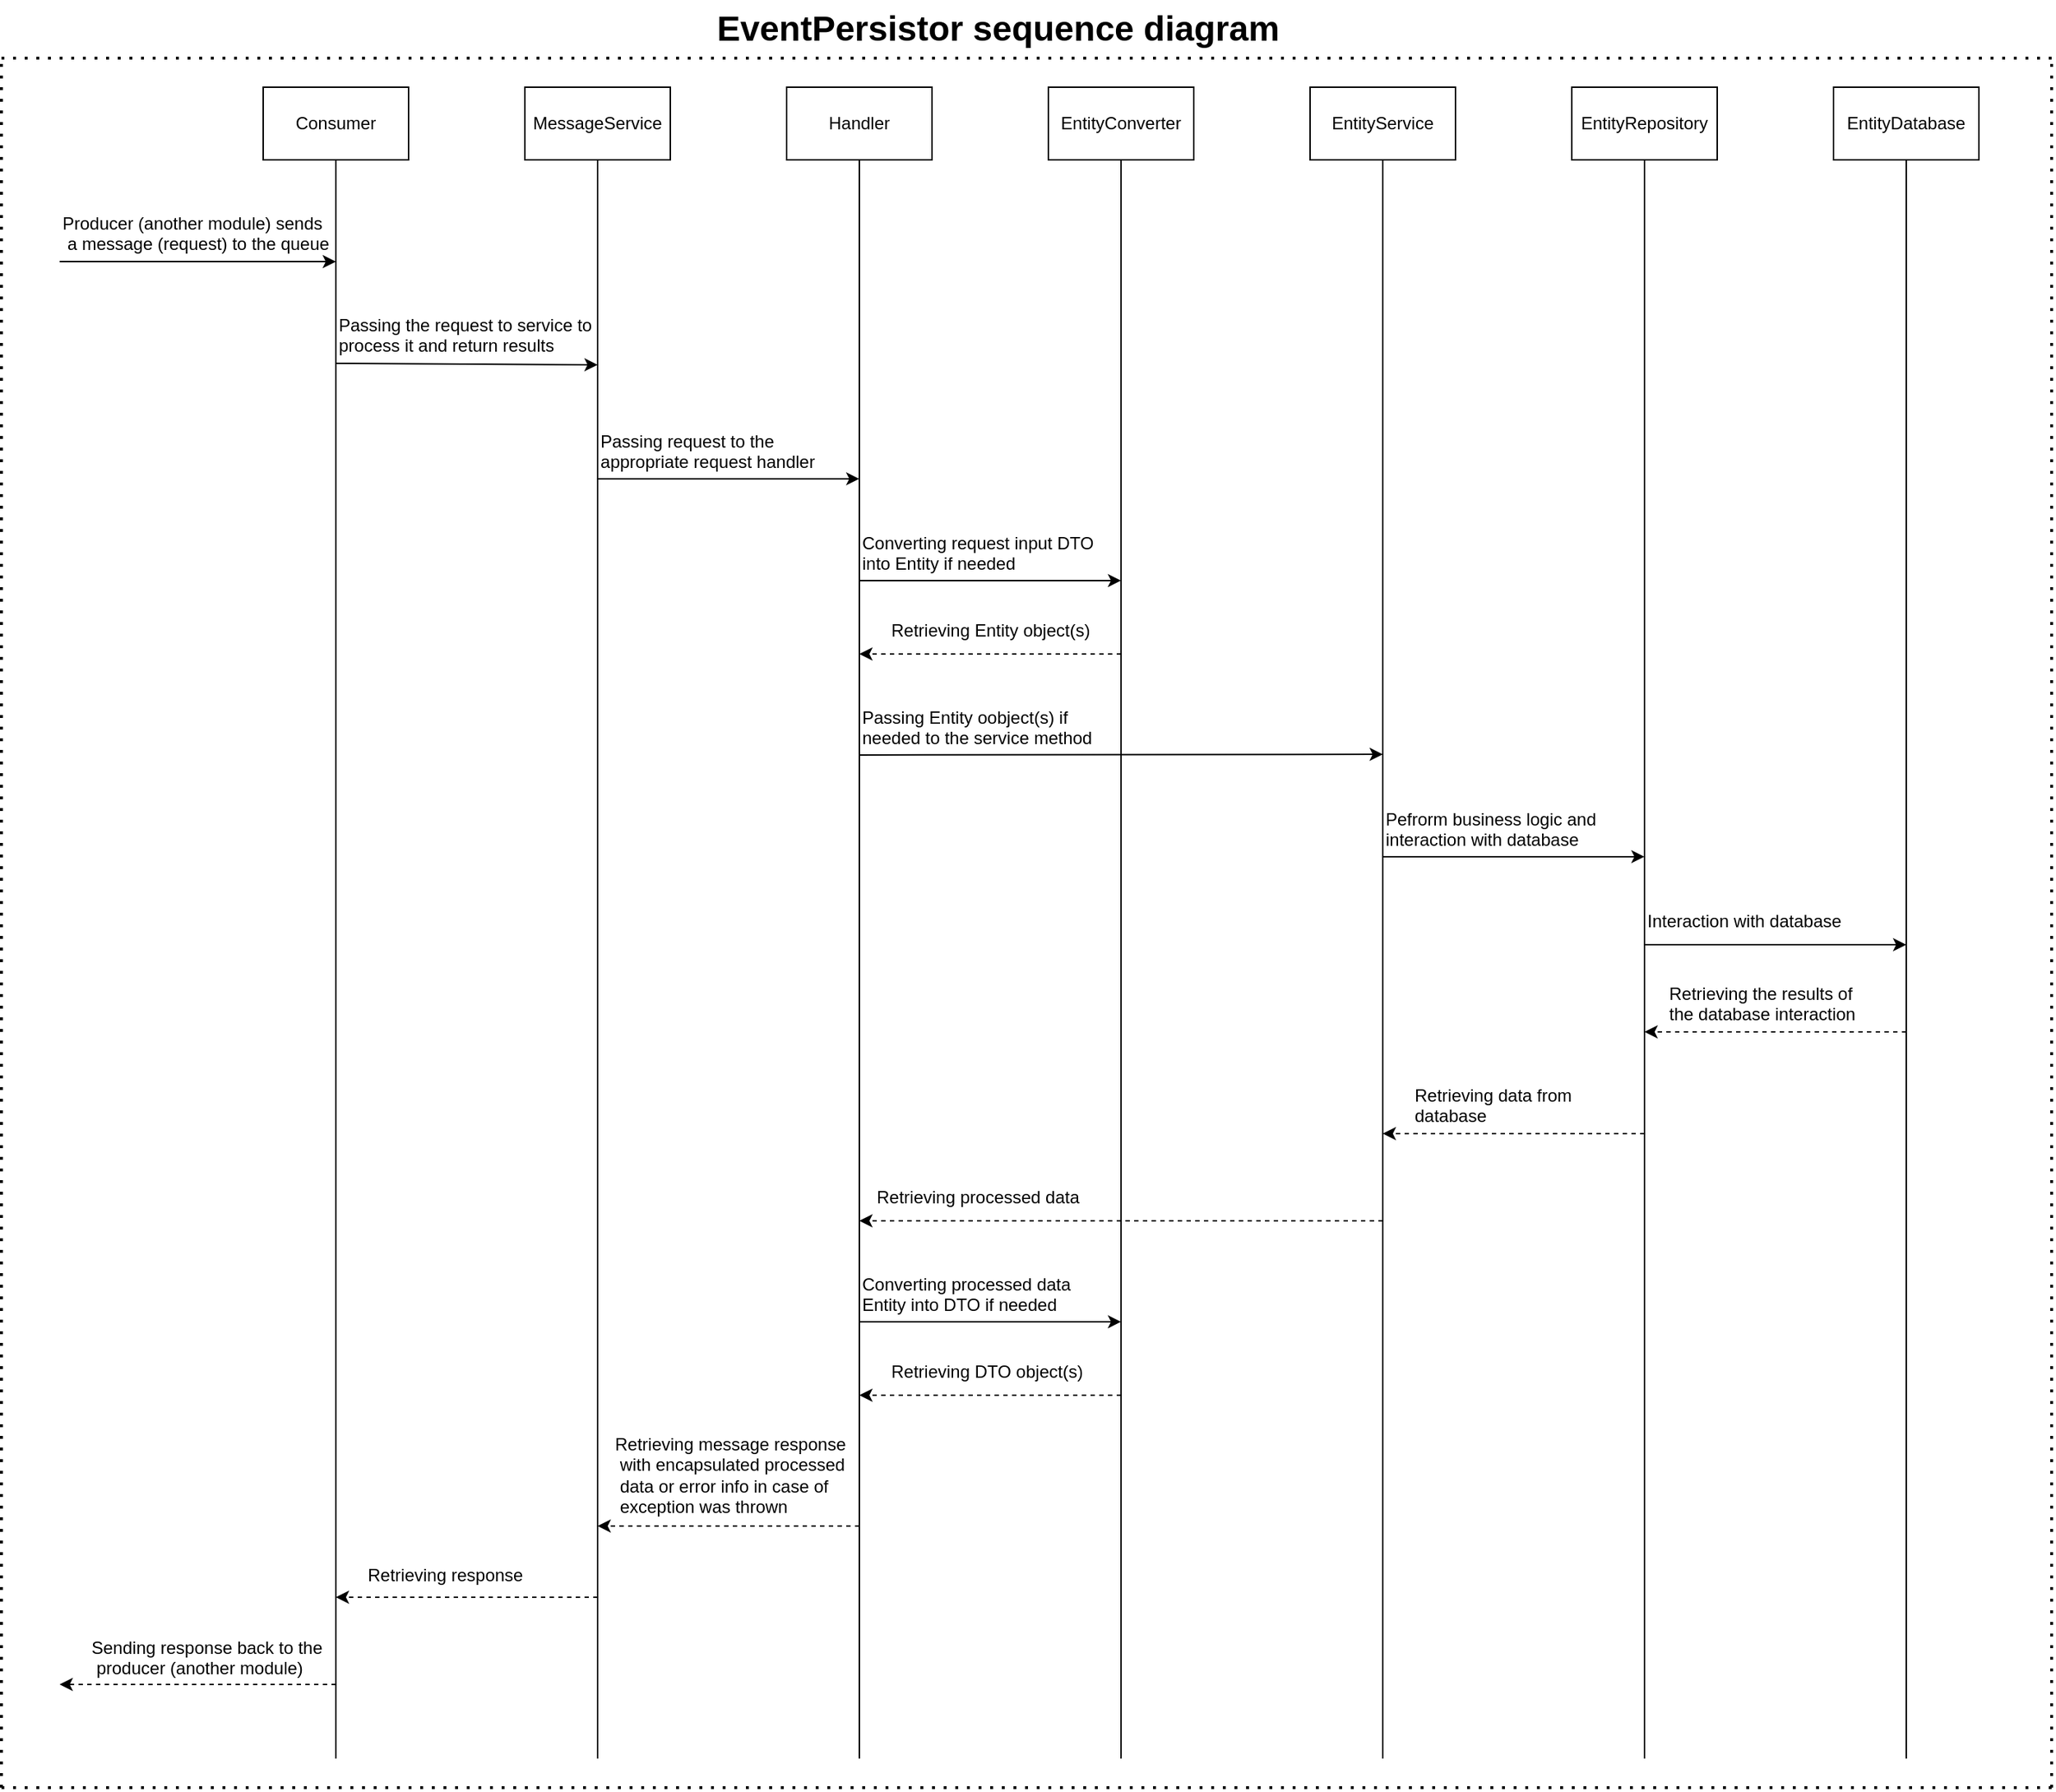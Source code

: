 <mxfile version="24.7.17">
  <diagram name="Page-1" id="UX653n2tcVgWVuORdyYG">
    <mxGraphModel dx="3748" dy="1912" grid="0" gridSize="10" guides="1" tooltips="1" connect="1" arrows="1" fold="1" page="0" pageScale="1" pageWidth="850" pageHeight="1100" math="0" shadow="0">
      <root>
        <mxCell id="0" />
        <mxCell id="1" parent="0" />
        <mxCell id="vPR875rDyQ7-Ed5tPj2K-3" value="Consumer" style="rounded=0;whiteSpace=wrap;html=1;" vertex="1" parent="1">
          <mxGeometry x="160" y="160" width="100" height="50" as="geometry" />
        </mxCell>
        <mxCell id="vPR875rDyQ7-Ed5tPj2K-4" value="MessageService" style="rounded=0;whiteSpace=wrap;html=1;" vertex="1" parent="1">
          <mxGeometry x="340" y="160" width="100" height="50" as="geometry" />
        </mxCell>
        <mxCell id="vPR875rDyQ7-Ed5tPj2K-6" value="Handler" style="rounded=0;whiteSpace=wrap;html=1;" vertex="1" parent="1">
          <mxGeometry x="520" y="160" width="100" height="50" as="geometry" />
        </mxCell>
        <mxCell id="vPR875rDyQ7-Ed5tPj2K-11" value="" style="endArrow=none;html=1;rounded=0;entryX=0.5;entryY=1;entryDx=0;entryDy=0;" edge="1" parent="1" target="vPR875rDyQ7-Ed5tPj2K-3">
          <mxGeometry width="50" height="50" relative="1" as="geometry">
            <mxPoint x="210" y="1310" as="sourcePoint" />
            <mxPoint x="820" y="270" as="targetPoint" />
          </mxGeometry>
        </mxCell>
        <mxCell id="vPR875rDyQ7-Ed5tPj2K-12" value="" style="endArrow=none;html=1;rounded=0;entryX=0.5;entryY=1;entryDx=0;entryDy=0;" edge="1" parent="1" target="vPR875rDyQ7-Ed5tPj2K-4">
          <mxGeometry width="50" height="50" relative="1" as="geometry">
            <mxPoint x="390" y="1310" as="sourcePoint" />
            <mxPoint x="389.76" y="220" as="targetPoint" />
          </mxGeometry>
        </mxCell>
        <mxCell id="vPR875rDyQ7-Ed5tPj2K-15" value="" style="endArrow=none;html=1;rounded=0;entryX=0.5;entryY=1;entryDx=0;entryDy=0;" edge="1" parent="1" target="vPR875rDyQ7-Ed5tPj2K-6">
          <mxGeometry width="50" height="50" relative="1" as="geometry">
            <mxPoint x="570" y="1310" as="sourcePoint" />
            <mxPoint x="570" y="220" as="targetPoint" />
          </mxGeometry>
        </mxCell>
        <mxCell id="vPR875rDyQ7-Ed5tPj2K-24" value="" style="endArrow=classic;html=1;rounded=0;exitX=0;exitY=1;exitDx=0;exitDy=0;" edge="1" parent="1" source="vPR875rDyQ7-Ed5tPj2K-25">
          <mxGeometry width="50" height="50" relative="1" as="geometry">
            <mxPoint x="30" y="280" as="sourcePoint" />
            <mxPoint x="210" y="280" as="targetPoint" />
          </mxGeometry>
        </mxCell>
        <mxCell id="vPR875rDyQ7-Ed5tPj2K-25" value="&lt;span style=&quot;text-wrap: nowrap;&quot;&gt;Producer (another module) sends&lt;/span&gt;&lt;div&gt;&lt;span style=&quot;text-wrap: nowrap;&quot;&gt;&amp;nbsp;a message&amp;nbsp;&lt;/span&gt;&lt;span style=&quot;background-color: initial; text-wrap: nowrap;&quot;&gt;(request) to the queue&lt;/span&gt;&lt;/div&gt;" style="text;whiteSpace=wrap;html=1;align=left;" vertex="1" parent="1">
          <mxGeometry x="20" y="240" width="190" height="40" as="geometry" />
        </mxCell>
        <mxCell id="vPR875rDyQ7-Ed5tPj2K-26" value="" style="endArrow=classic;html=1;rounded=0;" edge="1" parent="1">
          <mxGeometry width="50" height="50" relative="1" as="geometry">
            <mxPoint x="210" y="350" as="sourcePoint" />
            <mxPoint x="390" y="351" as="targetPoint" />
          </mxGeometry>
        </mxCell>
        <mxCell id="vPR875rDyQ7-Ed5tPj2K-28" value="&lt;span style=&quot;text-wrap: nowrap;&quot;&gt;Passing the request to service to&amp;nbsp;&lt;/span&gt;&lt;div&gt;&lt;span style=&quot;text-wrap: nowrap;&quot;&gt;process it and return&amp;nbsp;&lt;/span&gt;&lt;span style=&quot;text-wrap: nowrap; background-color: initial;&quot;&gt;results&lt;/span&gt;&lt;/div&gt;" style="text;whiteSpace=wrap;html=1;align=left;" vertex="1" parent="1">
          <mxGeometry x="210" y="310" width="170" height="50" as="geometry" />
        </mxCell>
        <mxCell id="vPR875rDyQ7-Ed5tPj2K-29" value="" style="endArrow=classic;html=1;rounded=0;" edge="1" parent="1">
          <mxGeometry width="50" height="50" relative="1" as="geometry">
            <mxPoint x="390" y="429.44" as="sourcePoint" />
            <mxPoint x="570" y="429.44" as="targetPoint" />
          </mxGeometry>
        </mxCell>
        <mxCell id="vPR875rDyQ7-Ed5tPj2K-32" value="&lt;span style=&quot;text-wrap: nowrap;&quot;&gt;Passing request to the&amp;nbsp;&lt;/span&gt;&lt;div&gt;&lt;span style=&quot;text-wrap: nowrap;&quot;&gt;a&lt;/span&gt;&lt;span style=&quot;text-wrap: nowrap; background-color: initial;&quot;&gt;ppropriate request&amp;nbsp;&lt;/span&gt;&lt;span style=&quot;text-wrap: nowrap; background-color: initial;&quot;&gt;handler&lt;/span&gt;&lt;/div&gt;" style="text;whiteSpace=wrap;html=1;align=left;" vertex="1" parent="1">
          <mxGeometry x="390" y="390" width="170" height="40" as="geometry" />
        </mxCell>
        <mxCell id="vPR875rDyQ7-Ed5tPj2K-38" value="EntityConverter" style="rounded=0;whiteSpace=wrap;html=1;" vertex="1" parent="1">
          <mxGeometry x="700" y="160" width="100" height="50" as="geometry" />
        </mxCell>
        <mxCell id="vPR875rDyQ7-Ed5tPj2K-39" value="EntityService" style="rounded=0;whiteSpace=wrap;html=1;" vertex="1" parent="1">
          <mxGeometry x="880" y="160" width="100" height="50" as="geometry" />
        </mxCell>
        <mxCell id="vPR875rDyQ7-Ed5tPj2K-40" value="EntityRepository" style="rounded=0;whiteSpace=wrap;html=1;" vertex="1" parent="1">
          <mxGeometry x="1060" y="160" width="100" height="50" as="geometry" />
        </mxCell>
        <mxCell id="vPR875rDyQ7-Ed5tPj2K-41" value="EntityDatabase" style="rounded=0;whiteSpace=wrap;html=1;" vertex="1" parent="1">
          <mxGeometry x="1240" y="160" width="100" height="50" as="geometry" />
        </mxCell>
        <mxCell id="vPR875rDyQ7-Ed5tPj2K-42" value="" style="endArrow=none;html=1;rounded=0;entryX=0.5;entryY=1;entryDx=0;entryDy=0;" edge="1" target="vPR875rDyQ7-Ed5tPj2K-38" parent="1">
          <mxGeometry width="50" height="50" relative="1" as="geometry">
            <mxPoint x="750" y="1310" as="sourcePoint" />
            <mxPoint x="750" y="220" as="targetPoint" />
          </mxGeometry>
        </mxCell>
        <mxCell id="vPR875rDyQ7-Ed5tPj2K-43" value="" style="endArrow=none;html=1;rounded=0;entryX=0.5;entryY=1;entryDx=0;entryDy=0;" edge="1" target="vPR875rDyQ7-Ed5tPj2K-39" parent="1">
          <mxGeometry width="50" height="50" relative="1" as="geometry">
            <mxPoint x="930" y="1310" as="sourcePoint" />
            <mxPoint x="930" y="220" as="targetPoint" />
          </mxGeometry>
        </mxCell>
        <mxCell id="vPR875rDyQ7-Ed5tPj2K-44" value="" style="endArrow=none;html=1;rounded=0;entryX=0.5;entryY=1;entryDx=0;entryDy=0;" edge="1" target="vPR875rDyQ7-Ed5tPj2K-40" parent="1">
          <mxGeometry width="50" height="50" relative="1" as="geometry">
            <mxPoint x="1110" y="1310" as="sourcePoint" />
            <mxPoint x="1110" y="220" as="targetPoint" />
          </mxGeometry>
        </mxCell>
        <mxCell id="vPR875rDyQ7-Ed5tPj2K-45" value="" style="endArrow=none;html=1;rounded=0;entryX=0.5;entryY=1;entryDx=0;entryDy=0;" edge="1" target="vPR875rDyQ7-Ed5tPj2K-41" parent="1">
          <mxGeometry width="50" height="50" relative="1" as="geometry">
            <mxPoint x="1290" y="1310" as="sourcePoint" />
            <mxPoint x="1290" y="220" as="targetPoint" />
          </mxGeometry>
        </mxCell>
        <mxCell id="vPR875rDyQ7-Ed5tPj2K-47" value="" style="endArrow=classic;html=1;rounded=0;" edge="1" parent="1">
          <mxGeometry width="50" height="50" relative="1" as="geometry">
            <mxPoint x="570" y="499.44" as="sourcePoint" />
            <mxPoint x="750" y="499.44" as="targetPoint" />
          </mxGeometry>
        </mxCell>
        <mxCell id="vPR875rDyQ7-Ed5tPj2K-48" value="&lt;span style=&quot;text-wrap: nowrap;&quot;&gt;Converting request input DTO&amp;nbsp;&lt;/span&gt;&lt;div&gt;&lt;span style=&quot;text-wrap: nowrap;&quot;&gt;into Entity if needed&lt;/span&gt;&lt;/div&gt;" style="text;whiteSpace=wrap;html=1;align=left;" vertex="1" parent="1">
          <mxGeometry x="570" y="460" width="170" height="40" as="geometry" />
        </mxCell>
        <mxCell id="vPR875rDyQ7-Ed5tPj2K-49" value="" style="endArrow=classic;html=1;rounded=0;dashed=1;" edge="1" parent="1">
          <mxGeometry width="50" height="50" relative="1" as="geometry">
            <mxPoint x="750" y="550" as="sourcePoint" />
            <mxPoint x="570" y="550" as="targetPoint" />
          </mxGeometry>
        </mxCell>
        <mxCell id="vPR875rDyQ7-Ed5tPj2K-50" value="&lt;span style=&quot;color: rgb(0, 0, 0); font-family: Helvetica; font-size: 12px; font-style: normal; font-variant-ligatures: normal; font-variant-caps: normal; font-weight: 400; letter-spacing: normal; orphans: 2; text-align: center; text-indent: 0px; text-transform: none; widows: 2; word-spacing: 0px; -webkit-text-stroke-width: 0px; white-space: nowrap; background-color: rgb(255, 255, 255); text-decoration-thickness: initial; text-decoration-style: initial; text-decoration-color: initial; display: inline !important; float: none;&quot;&gt;Retrieving Entity object(s)&lt;/span&gt;" style="text;whiteSpace=wrap;html=1;" vertex="1" parent="1">
          <mxGeometry x="590" y="520" width="150" height="30" as="geometry" />
        </mxCell>
        <mxCell id="vPR875rDyQ7-Ed5tPj2K-51" value="" style="endArrow=classic;html=1;rounded=0;" edge="1" parent="1">
          <mxGeometry width="50" height="50" relative="1" as="geometry">
            <mxPoint x="570" y="619.44" as="sourcePoint" />
            <mxPoint x="930" y="619" as="targetPoint" />
          </mxGeometry>
        </mxCell>
        <mxCell id="vPR875rDyQ7-Ed5tPj2K-52" value="&lt;span style=&quot;text-wrap: nowrap;&quot;&gt;Passing Entity oobject(s)&amp;nbsp;&lt;/span&gt;&lt;span style=&quot;background-color: initial; text-wrap: nowrap;&quot;&gt;if&amp;nbsp;&lt;/span&gt;&lt;div&gt;&lt;span style=&quot;background-color: initial; text-wrap: nowrap;&quot;&gt;needed to the service method&lt;/span&gt;&lt;/div&gt;" style="text;whiteSpace=wrap;html=1;align=left;" vertex="1" parent="1">
          <mxGeometry x="570" y="580" width="170" height="40" as="geometry" />
        </mxCell>
        <mxCell id="vPR875rDyQ7-Ed5tPj2K-53" value="" style="endArrow=classic;html=1;rounded=0;" edge="1" parent="1">
          <mxGeometry width="50" height="50" relative="1" as="geometry">
            <mxPoint x="930" y="689.44" as="sourcePoint" />
            <mxPoint x="1110" y="689.44" as="targetPoint" />
          </mxGeometry>
        </mxCell>
        <mxCell id="vPR875rDyQ7-Ed5tPj2K-54" value="&lt;span style=&quot;text-wrap: nowrap;&quot;&gt;Pefrorm business logic and&amp;nbsp;&lt;/span&gt;&lt;div&gt;&lt;span style=&quot;text-wrap: nowrap;&quot;&gt;interaction with&amp;nbsp;&lt;/span&gt;&lt;span style=&quot;text-wrap: nowrap; background-color: initial;&quot;&gt;database&lt;/span&gt;&lt;/div&gt;" style="text;whiteSpace=wrap;html=1;align=left;" vertex="1" parent="1">
          <mxGeometry x="930" y="650" width="170" height="40" as="geometry" />
        </mxCell>
        <mxCell id="vPR875rDyQ7-Ed5tPj2K-55" value="" style="endArrow=classic;html=1;rounded=0;" edge="1" parent="1">
          <mxGeometry width="50" height="50" relative="1" as="geometry">
            <mxPoint x="1110" y="750" as="sourcePoint" />
            <mxPoint x="1290" y="750" as="targetPoint" />
          </mxGeometry>
        </mxCell>
        <mxCell id="vPR875rDyQ7-Ed5tPj2K-56" value="&lt;span style=&quot;text-wrap: nowrap;&quot;&gt;Interaction with&amp;nbsp;&lt;/span&gt;&lt;span style=&quot;text-wrap: nowrap; background-color: initial;&quot;&gt;database&lt;/span&gt;" style="text;whiteSpace=wrap;html=1;align=left;" vertex="1" parent="1">
          <mxGeometry x="1110" y="720" width="170" height="30" as="geometry" />
        </mxCell>
        <mxCell id="vPR875rDyQ7-Ed5tPj2K-57" value="" style="endArrow=classic;html=1;rounded=0;dashed=1;" edge="1" parent="1">
          <mxGeometry width="50" height="50" relative="1" as="geometry">
            <mxPoint x="1290" y="810" as="sourcePoint" />
            <mxPoint x="1110" y="810" as="targetPoint" />
          </mxGeometry>
        </mxCell>
        <mxCell id="vPR875rDyQ7-Ed5tPj2K-58" value="&lt;span style=&quot;color: rgb(0, 0, 0); font-family: Helvetica; font-size: 12px; font-style: normal; font-variant-ligatures: normal; font-variant-caps: normal; font-weight: 400; letter-spacing: normal; orphans: 2; text-align: center; text-indent: 0px; text-transform: none; widows: 2; word-spacing: 0px; -webkit-text-stroke-width: 0px; white-space: nowrap; background-color: rgb(255, 255, 255); text-decoration-thickness: initial; text-decoration-style: initial; text-decoration-color: initial; display: inline !important; float: none;&quot;&gt;Retrieving the results of&amp;nbsp;&lt;/span&gt;&lt;div&gt;&lt;span style=&quot;background-color: rgb(255, 255, 255); text-align: center; text-wrap: nowrap;&quot;&gt;the database interaction&lt;/span&gt;&lt;/div&gt;" style="text;whiteSpace=wrap;html=1;" vertex="1" parent="1">
          <mxGeometry x="1125" y="770" width="150" height="30" as="geometry" />
        </mxCell>
        <mxCell id="vPR875rDyQ7-Ed5tPj2K-59" value="" style="endArrow=classic;html=1;rounded=0;dashed=1;" edge="1" parent="1">
          <mxGeometry width="50" height="50" relative="1" as="geometry">
            <mxPoint x="1110" y="880" as="sourcePoint" />
            <mxPoint x="930" y="880" as="targetPoint" />
          </mxGeometry>
        </mxCell>
        <mxCell id="vPR875rDyQ7-Ed5tPj2K-60" value="&lt;span style=&quot;color: rgb(0, 0, 0); font-family: Helvetica; font-size: 12px; font-style: normal; font-variant-ligatures: normal; font-variant-caps: normal; font-weight: 400; letter-spacing: normal; orphans: 2; text-align: center; text-indent: 0px; text-transform: none; widows: 2; word-spacing: 0px; -webkit-text-stroke-width: 0px; white-space: nowrap; background-color: rgb(255, 255, 255); text-decoration-thickness: initial; text-decoration-style: initial; text-decoration-color: initial; display: inline !important; float: none;&quot;&gt;Retrieving data from&amp;nbsp;&lt;/span&gt;&lt;div&gt;&lt;span style=&quot;color: rgb(0, 0, 0); font-family: Helvetica; font-size: 12px; font-style: normal; font-variant-ligatures: normal; font-variant-caps: normal; font-weight: 400; letter-spacing: normal; orphans: 2; text-align: center; text-indent: 0px; text-transform: none; widows: 2; word-spacing: 0px; -webkit-text-stroke-width: 0px; white-space: nowrap; background-color: rgb(255, 255, 255); text-decoration-thickness: initial; text-decoration-style: initial; text-decoration-color: initial; display: inline !important; float: none;&quot;&gt;database&lt;/span&gt;&lt;/div&gt;" style="text;whiteSpace=wrap;html=1;" vertex="1" parent="1">
          <mxGeometry x="950" y="840" width="150" height="40" as="geometry" />
        </mxCell>
        <mxCell id="vPR875rDyQ7-Ed5tPj2K-61" value="" style="endArrow=classic;html=1;rounded=0;dashed=1;" edge="1" parent="1">
          <mxGeometry width="50" height="50" relative="1" as="geometry">
            <mxPoint x="930" y="940" as="sourcePoint" />
            <mxPoint x="570" y="940" as="targetPoint" />
          </mxGeometry>
        </mxCell>
        <mxCell id="vPR875rDyQ7-Ed5tPj2K-62" value="&lt;span style=&quot;color: rgb(0, 0, 0); font-family: Helvetica; font-size: 12px; font-style: normal; font-variant-ligatures: normal; font-variant-caps: normal; font-weight: 400; letter-spacing: normal; orphans: 2; text-align: center; text-indent: 0px; text-transform: none; widows: 2; word-spacing: 0px; -webkit-text-stroke-width: 0px; white-space: nowrap; background-color: rgb(255, 255, 255); text-decoration-thickness: initial; text-decoration-style: initial; text-decoration-color: initial; display: inline !important; float: none;&quot;&gt;Retrieving processed data&lt;/span&gt;" style="text;whiteSpace=wrap;html=1;" vertex="1" parent="1">
          <mxGeometry x="580" y="910" width="150" height="30" as="geometry" />
        </mxCell>
        <mxCell id="vPR875rDyQ7-Ed5tPj2K-63" value="" style="endArrow=classic;html=1;rounded=0;dashed=1;" edge="1" parent="1">
          <mxGeometry width="50" height="50" relative="1" as="geometry">
            <mxPoint x="570" y="1150" as="sourcePoint" />
            <mxPoint x="390" y="1150" as="targetPoint" />
          </mxGeometry>
        </mxCell>
        <mxCell id="vPR875rDyQ7-Ed5tPj2K-64" value="&lt;span style=&quot;color: rgb(0, 0, 0); font-family: Helvetica; font-size: 12px; font-style: normal; font-variant-ligatures: normal; font-variant-caps: normal; font-weight: 400; letter-spacing: normal; orphans: 2; text-align: center; text-indent: 0px; text-transform: none; widows: 2; word-spacing: 0px; -webkit-text-stroke-width: 0px; white-space: nowrap; background-color: rgb(255, 255, 255); text-decoration-thickness: initial; text-decoration-style: initial; text-decoration-color: initial; display: inline !important; float: none;&quot;&gt;Retrieving message response&lt;/span&gt;&lt;div&gt;&lt;span style=&quot;color: rgb(0, 0, 0); font-family: Helvetica; font-size: 12px; font-style: normal; font-variant-ligatures: normal; font-variant-caps: normal; font-weight: 400; letter-spacing: normal; orphans: 2; text-align: center; text-indent: 0px; text-transform: none; widows: 2; word-spacing: 0px; -webkit-text-stroke-width: 0px; white-space: nowrap; background-color: rgb(255, 255, 255); text-decoration-thickness: initial; text-decoration-style: initial; text-decoration-color: initial; display: inline !important; float: none;&quot;&gt;&amp;nbsp;with encapsulated processed&lt;/span&gt;&lt;/div&gt;&lt;div&gt;&lt;span style=&quot;color: rgb(0, 0, 0); font-family: Helvetica; font-size: 12px; font-style: normal; font-variant-ligatures: normal; font-variant-caps: normal; font-weight: 400; letter-spacing: normal; orphans: 2; text-align: center; text-indent: 0px; text-transform: none; widows: 2; word-spacing: 0px; -webkit-text-stroke-width: 0px; white-space: nowrap; background-color: rgb(255, 255, 255); text-decoration-thickness: initial; text-decoration-style: initial; text-decoration-color: initial; display: inline !important; float: none;&quot;&gt;&amp;nbsp;data or error info in case of&lt;/span&gt;&lt;/div&gt;&lt;div&gt;&lt;span style=&quot;color: rgb(0, 0, 0); font-family: Helvetica; font-size: 12px; font-style: normal; font-variant-ligatures: normal; font-variant-caps: normal; font-weight: 400; letter-spacing: normal; orphans: 2; text-align: center; text-indent: 0px; text-transform: none; widows: 2; word-spacing: 0px; -webkit-text-stroke-width: 0px; white-space: nowrap; background-color: rgb(255, 255, 255); text-decoration-thickness: initial; text-decoration-style: initial; text-decoration-color: initial; display: inline !important; float: none;&quot;&gt;&amp;nbsp;exception was thrown&lt;/span&gt;&lt;/div&gt;" style="text;whiteSpace=wrap;html=1;" vertex="1" parent="1">
          <mxGeometry x="400" y="1080" width="170" height="70" as="geometry" />
        </mxCell>
        <mxCell id="vPR875rDyQ7-Ed5tPj2K-65" value="" style="endArrow=classic;html=1;rounded=0;dashed=1;" edge="1" parent="1">
          <mxGeometry width="50" height="50" relative="1" as="geometry">
            <mxPoint x="390" y="1199" as="sourcePoint" />
            <mxPoint x="210" y="1199" as="targetPoint" />
          </mxGeometry>
        </mxCell>
        <mxCell id="vPR875rDyQ7-Ed5tPj2K-66" value="&lt;span style=&quot;color: rgb(0, 0, 0); font-family: Helvetica; font-size: 12px; font-style: normal; font-variant-ligatures: normal; font-variant-caps: normal; font-weight: 400; letter-spacing: normal; orphans: 2; text-align: center; text-indent: 0px; text-transform: none; widows: 2; word-spacing: 0px; -webkit-text-stroke-width: 0px; white-space: nowrap; background-color: rgb(255, 255, 255); text-decoration-thickness: initial; text-decoration-style: initial; text-decoration-color: initial; display: inline !important; float: none;&quot;&gt;Retrieving response&lt;/span&gt;" style="text;whiteSpace=wrap;html=1;" vertex="1" parent="1">
          <mxGeometry x="230" y="1170" width="150" height="30" as="geometry" />
        </mxCell>
        <mxCell id="vPR875rDyQ7-Ed5tPj2K-67" value="" style="endArrow=classic;html=1;rounded=0;dashed=1;" edge="1" parent="1">
          <mxGeometry width="50" height="50" relative="1" as="geometry">
            <mxPoint x="210" y="1259" as="sourcePoint" />
            <mxPoint x="20" y="1259" as="targetPoint" />
          </mxGeometry>
        </mxCell>
        <mxCell id="vPR875rDyQ7-Ed5tPj2K-68" value="&lt;span style=&quot;color: rgb(0, 0, 0); font-family: Helvetica; font-size: 12px; font-style: normal; font-variant-ligatures: normal; font-variant-caps: normal; font-weight: 400; letter-spacing: normal; orphans: 2; text-align: center; text-indent: 0px; text-transform: none; widows: 2; word-spacing: 0px; -webkit-text-stroke-width: 0px; white-space: nowrap; background-color: rgb(255, 255, 255); text-decoration-thickness: initial; text-decoration-style: initial; text-decoration-color: initial; display: inline !important; float: none;&quot;&gt;Sending response back to the&lt;/span&gt;&lt;div&gt;&lt;span style=&quot;color: rgb(0, 0, 0); font-family: Helvetica; font-size: 12px; font-style: normal; font-variant-ligatures: normal; font-variant-caps: normal; font-weight: 400; letter-spacing: normal; orphans: 2; text-align: center; text-indent: 0px; text-transform: none; widows: 2; word-spacing: 0px; -webkit-text-stroke-width: 0px; white-space: nowrap; background-color: rgb(255, 255, 255); text-decoration-thickness: initial; text-decoration-style: initial; text-decoration-color: initial; display: inline !important; float: none;&quot;&gt;&amp;nbsp;producer (another module)&lt;/span&gt;&lt;/div&gt;" style="text;whiteSpace=wrap;html=1;" vertex="1" parent="1">
          <mxGeometry x="40" y="1220" width="170" height="40" as="geometry" />
        </mxCell>
        <mxCell id="vPR875rDyQ7-Ed5tPj2K-71" value="" style="endArrow=none;dashed=1;html=1;dashPattern=1 3;strokeWidth=2;rounded=0;" edge="1" parent="1">
          <mxGeometry width="50" height="50" relative="1" as="geometry">
            <mxPoint x="-20" y="140" as="sourcePoint" />
            <mxPoint x="1390" y="140" as="targetPoint" />
          </mxGeometry>
        </mxCell>
        <mxCell id="vPR875rDyQ7-Ed5tPj2K-72" value="EventPersistor sequence diagram" style="text;html=1;align=center;verticalAlign=middle;resizable=0;points=[];autosize=1;strokeColor=none;fillColor=none;fontStyle=1;fontSize=24;" vertex="1" parent="1">
          <mxGeometry x="475" y="100" width="380" height="40" as="geometry" />
        </mxCell>
        <mxCell id="vPR875rDyQ7-Ed5tPj2K-73" value="" style="endArrow=classic;html=1;rounded=0;" edge="1" parent="1">
          <mxGeometry width="50" height="50" relative="1" as="geometry">
            <mxPoint x="570" y="1009.44" as="sourcePoint" />
            <mxPoint x="750" y="1009.44" as="targetPoint" />
          </mxGeometry>
        </mxCell>
        <mxCell id="vPR875rDyQ7-Ed5tPj2K-74" value="&lt;span style=&quot;text-wrap: nowrap;&quot;&gt;Converting processed data&amp;nbsp;&lt;/span&gt;&lt;div&gt;&lt;span style=&quot;background-color: initial; text-wrap: nowrap;&quot;&gt;Entity&amp;nbsp;&lt;/span&gt;&lt;span style=&quot;background-color: initial; text-wrap: nowrap;&quot;&gt;into DTO if needed&lt;/span&gt;&lt;/div&gt;" style="text;whiteSpace=wrap;html=1;align=left;" vertex="1" parent="1">
          <mxGeometry x="570" y="970" width="170" height="40" as="geometry" />
        </mxCell>
        <mxCell id="vPR875rDyQ7-Ed5tPj2K-75" value="" style="endArrow=classic;html=1;rounded=0;dashed=1;" edge="1" parent="1">
          <mxGeometry width="50" height="50" relative="1" as="geometry">
            <mxPoint x="750" y="1060" as="sourcePoint" />
            <mxPoint x="570" y="1060" as="targetPoint" />
          </mxGeometry>
        </mxCell>
        <mxCell id="vPR875rDyQ7-Ed5tPj2K-76" value="&lt;span style=&quot;color: rgb(0, 0, 0); font-family: Helvetica; font-size: 12px; font-style: normal; font-variant-ligatures: normal; font-variant-caps: normal; font-weight: 400; letter-spacing: normal; orphans: 2; text-align: center; text-indent: 0px; text-transform: none; widows: 2; word-spacing: 0px; -webkit-text-stroke-width: 0px; white-space: nowrap; background-color: rgb(255, 255, 255); text-decoration-thickness: initial; text-decoration-style: initial; text-decoration-color: initial; display: inline !important; float: none;&quot;&gt;Retrieving DTO object(s)&lt;/span&gt;" style="text;whiteSpace=wrap;html=1;" vertex="1" parent="1">
          <mxGeometry x="590" y="1030" width="150" height="30" as="geometry" />
        </mxCell>
        <mxCell id="vPR875rDyQ7-Ed5tPj2K-77" value="" style="endArrow=none;dashed=1;html=1;dashPattern=1 3;strokeWidth=2;rounded=0;" edge="1" parent="1">
          <mxGeometry width="50" height="50" relative="1" as="geometry">
            <mxPoint x="-20" y="1330" as="sourcePoint" />
            <mxPoint x="1390" y="1330" as="targetPoint" />
          </mxGeometry>
        </mxCell>
        <mxCell id="vPR875rDyQ7-Ed5tPj2K-78" value="" style="endArrow=none;dashed=1;html=1;dashPattern=1 3;strokeWidth=2;rounded=0;" edge="1" parent="1">
          <mxGeometry width="50" height="50" relative="1" as="geometry">
            <mxPoint x="-20" y="1330" as="sourcePoint" />
            <mxPoint x="-20" y="140" as="targetPoint" />
          </mxGeometry>
        </mxCell>
        <mxCell id="vPR875rDyQ7-Ed5tPj2K-79" value="" style="endArrow=none;dashed=1;html=1;dashPattern=1 3;strokeWidth=2;rounded=0;" edge="1" parent="1">
          <mxGeometry width="50" height="50" relative="1" as="geometry">
            <mxPoint x="1390" y="1330" as="sourcePoint" />
            <mxPoint x="1390" y="140" as="targetPoint" />
          </mxGeometry>
        </mxCell>
      </root>
    </mxGraphModel>
  </diagram>
</mxfile>
